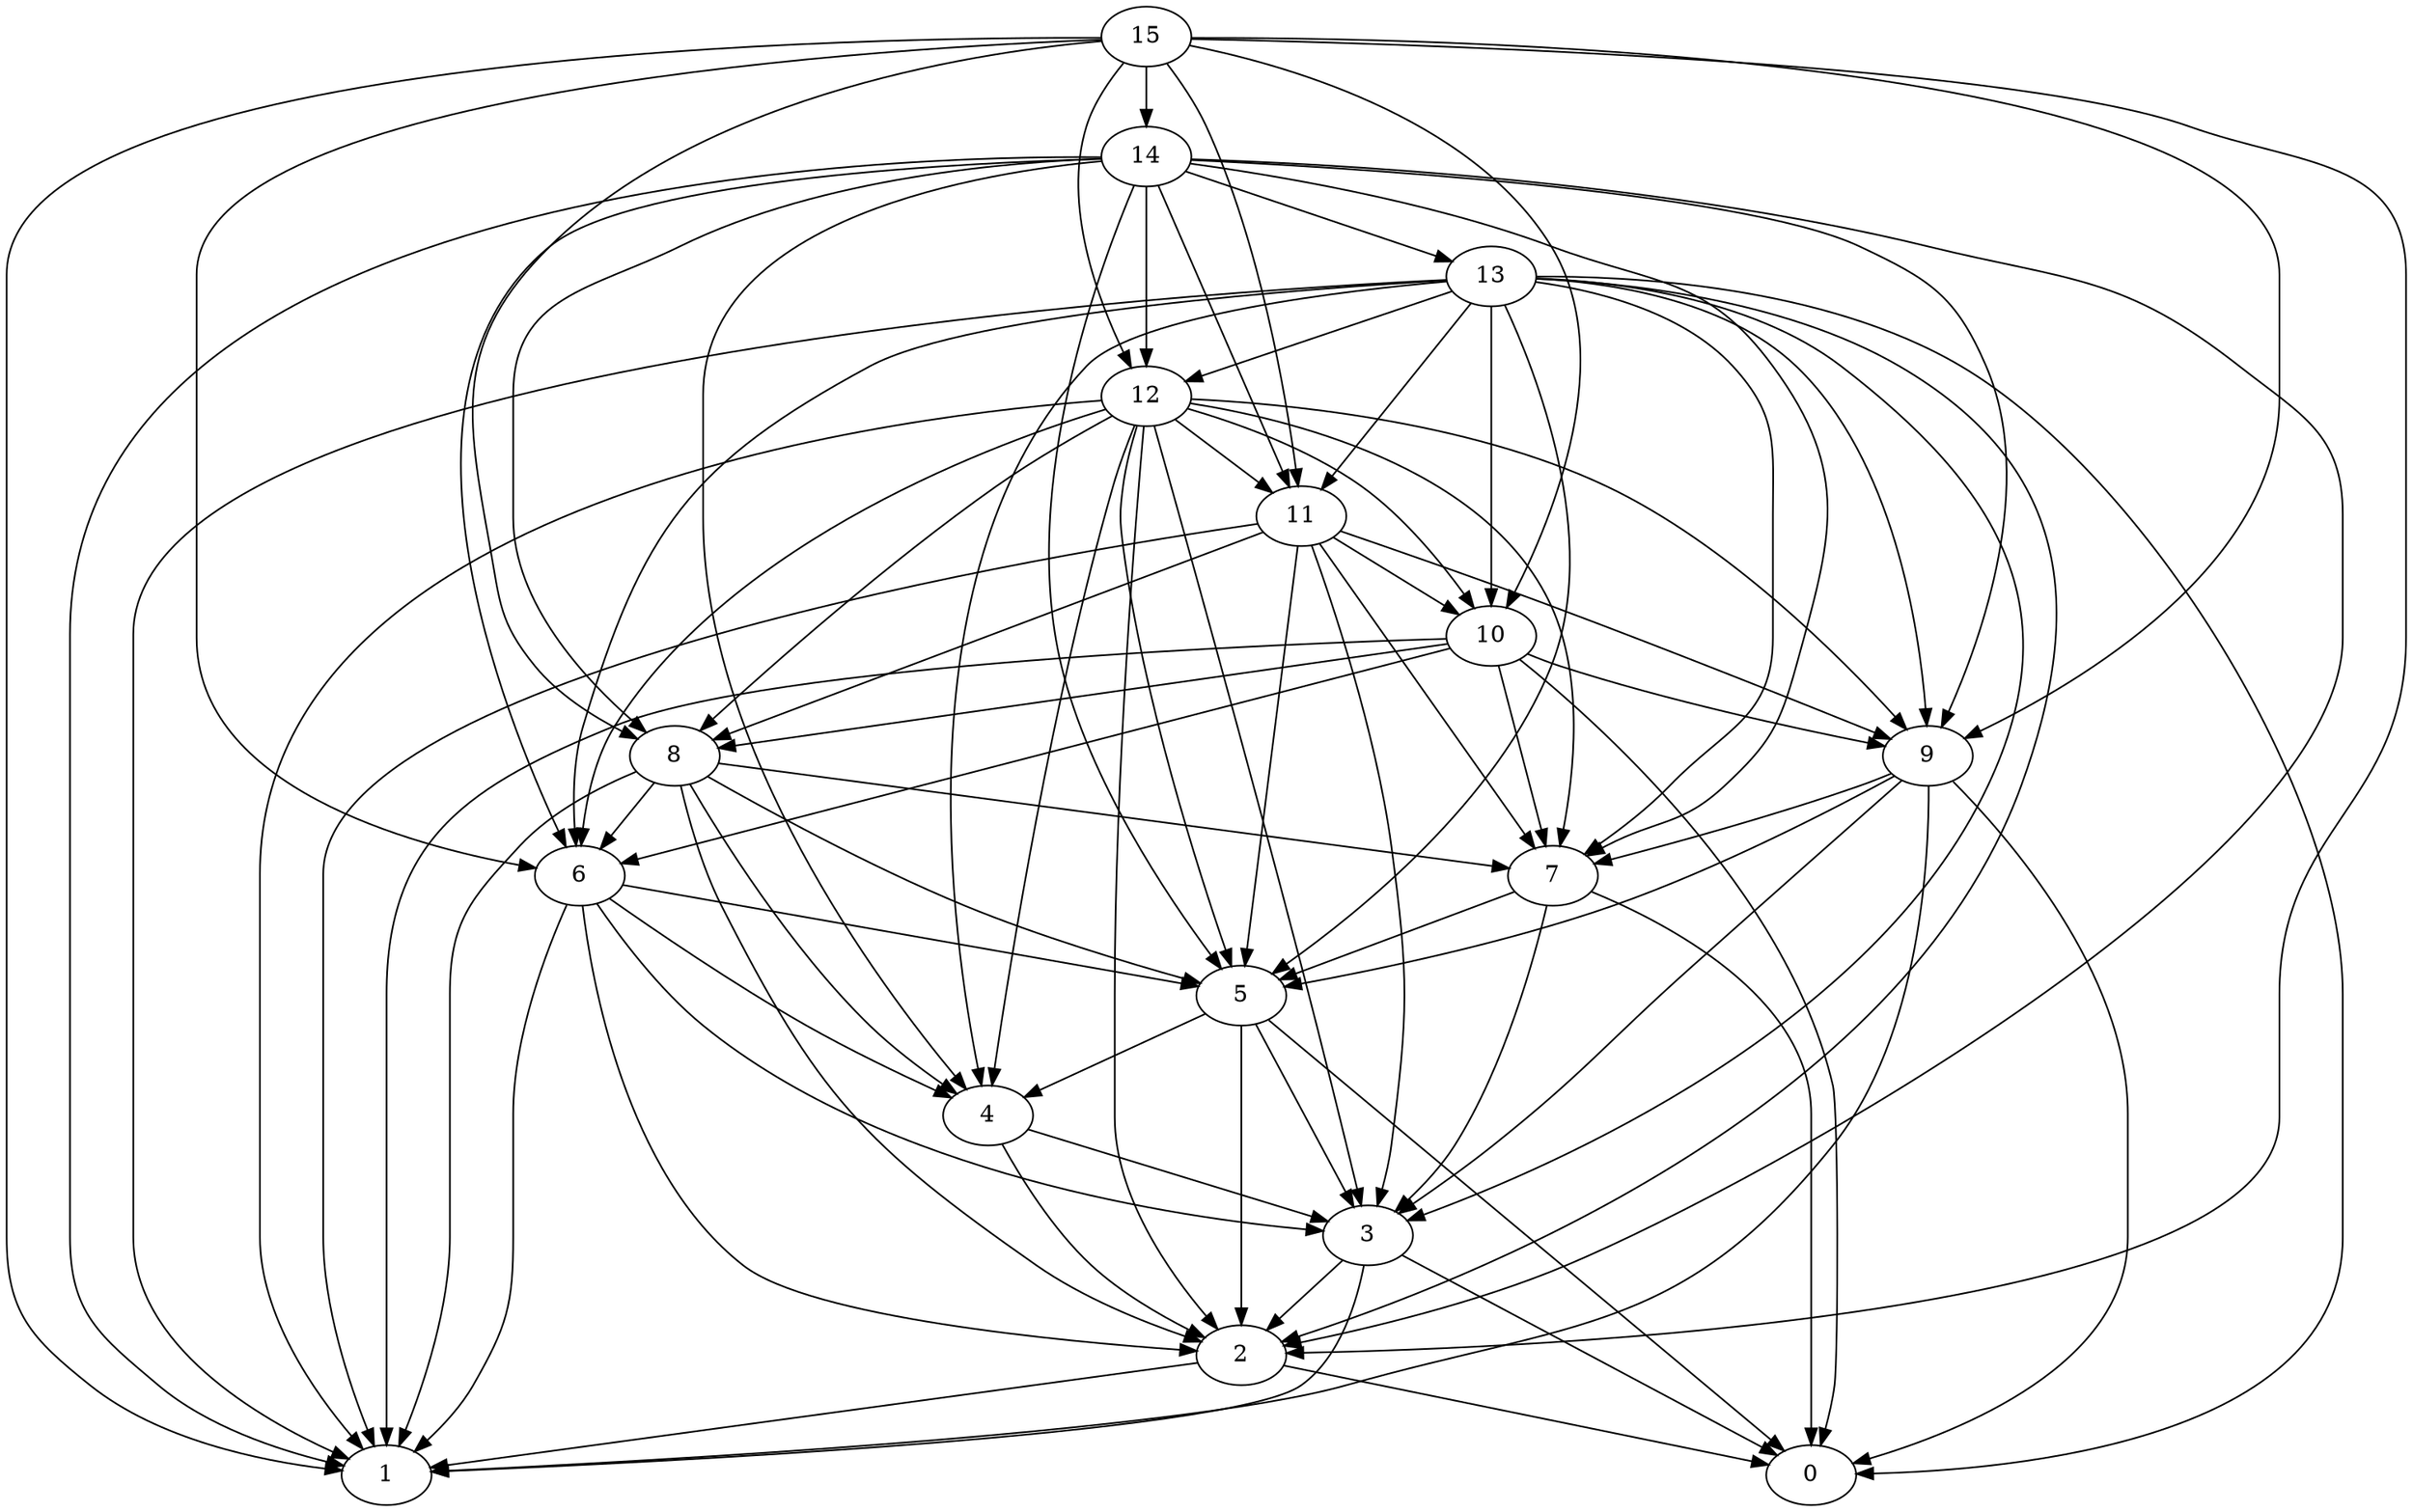 digraph "Random_Nodes_16_Density_5.38_CCR_0.10_WeightType_Random" {
	graph ["Duplicate states"=0,
		GraphType=Random,
		"Max states in OPEN"=0,
		Modes="120000ms; topo-ordered tasks, ; Pruning: task equivalence, fixed order ready list, ; F-value: ; Optimisation: best schedule length (\
SL) optimisation on equal, ",
		NumberOfTasks=16,
		"Pruned using list schedule length"=46,
		"States removed from OPEN"=0,
		TargetSystem="Homogeneous-6",
		"Time to schedule (ms)"=104,
		"Total idle time"=4190,
		"Total schedule length"=4869,
		"Total sequential time"=5492,
		"Total states created"=71
	];
	15	["Finish time"=458,
		Processor=0,
		"Start time"=0,
		Weight=458];
	14	["Finish time"=1030,
		Processor=0,
		"Start time"=458,
		Weight=572];
	15 -> 14	[Weight=2];
	12	["Finish time"=1545,
		Processor=0,
		"Start time"=1316,
		Weight=229];
	15 -> 12	[Weight=9];
	11	["Finish time"=2117,
		Processor=0,
		"Start time"=1545,
		Weight=572];
	15 -> 11	[Weight=5];
	10	["Finish time"=2575,
		Processor=0,
		"Start time"=2117,
		Weight=458];
	15 -> 10	[Weight=6];
	8	["Finish time"=2975,
		Processor=0,
		"Start time"=2575,
		Weight=400];
	15 -> 8	[Weight=10];
	9	["Finish time"=2809,
		Processor=1,
		"Start time"=2580,
		Weight=229];
	15 -> 9	[Weight=5];
	6	["Finish time"=3261,
		Processor=0,
		"Start time"=2975,
		Weight=286];
	15 -> 6	[Weight=7];
	2	["Finish time"=4697,
		Processor=1,
		"Start time"=4239,
		Weight=458];
	15 -> 2	[Weight=8];
	1	["Finish time"=4813,
		Processor=0,
		"Start time"=4699,
		Weight=114];
	15 -> 1	[Weight=9];
	13	["Finish time"=1316,
		Processor=0,
		"Start time"=1030,
		Weight=286];
	14 -> 13	[Weight=7];
	14 -> 12	[Weight=4];
	14 -> 11	[Weight=4];
	14 -> 8	[Weight=9];
	14 -> 9	[Weight=3];
	14 -> 6	[Weight=3];
	7	["Finish time"=3267,
		Processor=1,
		"Start time"=2981,
		Weight=286];
	14 -> 7	[Weight=2];
	5	["Finish time"=3782,
		Processor=1,
		"Start time"=3267,
		Weight=515];
	14 -> 5	[Weight=6];
	4	["Finish time"=4125,
		Processor=1,
		"Start time"=3782,
		Weight=343];
	14 -> 4	[Weight=7];
	14 -> 2	[Weight=8];
	14 -> 1	[Weight=8];
	13 -> 12	[Weight=10];
	13 -> 11	[Weight=7];
	13 -> 10	[Weight=5];
	13 -> 9	[Weight=9];
	13 -> 6	[Weight=10];
	13 -> 7	[Weight=4];
	13 -> 5	[Weight=2];
	13 -> 4	[Weight=7];
	3	["Finish time"=4239,
		Processor=1,
		"Start time"=4125,
		Weight=114];
	13 -> 3	[Weight=6];
	13 -> 2	[Weight=9];
	0	["Finish time"=4869,
		Processor=1,
		"Start time"=4697,
		Weight=172];
	13 -> 0	[Weight=6];
	13 -> 1	[Weight=8];
	12 -> 11	[Weight=10];
	12 -> 10	[Weight=4];
	12 -> 8	[Weight=9];
	12 -> 9	[Weight=7];
	12 -> 6	[Weight=10];
	12 -> 7	[Weight=6];
	12 -> 5	[Weight=6];
	12 -> 4	[Weight=3];
	12 -> 3	[Weight=3];
	12 -> 2	[Weight=7];
	12 -> 1	[Weight=3];
	11 -> 10	[Weight=9];
	11 -> 8	[Weight=7];
	11 -> 9	[Weight=2];
	11 -> 7	[Weight=10];
	11 -> 5	[Weight=7];
	11 -> 3	[Weight=5];
	11 -> 1	[Weight=7];
	10 -> 8	[Weight=4];
	10 -> 9	[Weight=5];
	10 -> 6	[Weight=3];
	10 -> 7	[Weight=9];
	10 -> 0	[Weight=10];
	10 -> 1	[Weight=4];
	8 -> 6	[Weight=6];
	8 -> 7	[Weight=6];
	8 -> 5	[Weight=8];
	8 -> 4	[Weight=5];
	8 -> 2	[Weight=8];
	8 -> 1	[Weight=9];
	9 -> 7	[Weight=9];
	9 -> 5	[Weight=6];
	9 -> 3	[Weight=10];
	9 -> 0	[Weight=7];
	9 -> 1	[Weight=9];
	6 -> 5	[Weight=5];
	6 -> 4	[Weight=10];
	6 -> 3	[Weight=8];
	6 -> 2	[Weight=9];
	6 -> 1	[Weight=4];
	7 -> 5	[Weight=4];
	7 -> 3	[Weight=5];
	7 -> 0	[Weight=6];
	5 -> 4	[Weight=8];
	5 -> 3	[Weight=10];
	5 -> 2	[Weight=2];
	5 -> 0	[Weight=3];
	4 -> 3	[Weight=4];
	4 -> 2	[Weight=7];
	3 -> 2	[Weight=5];
	3 -> 0	[Weight=9];
	3 -> 1	[Weight=6];
	2 -> 0	[Weight=4];
	2 -> 1	[Weight=2];
}
